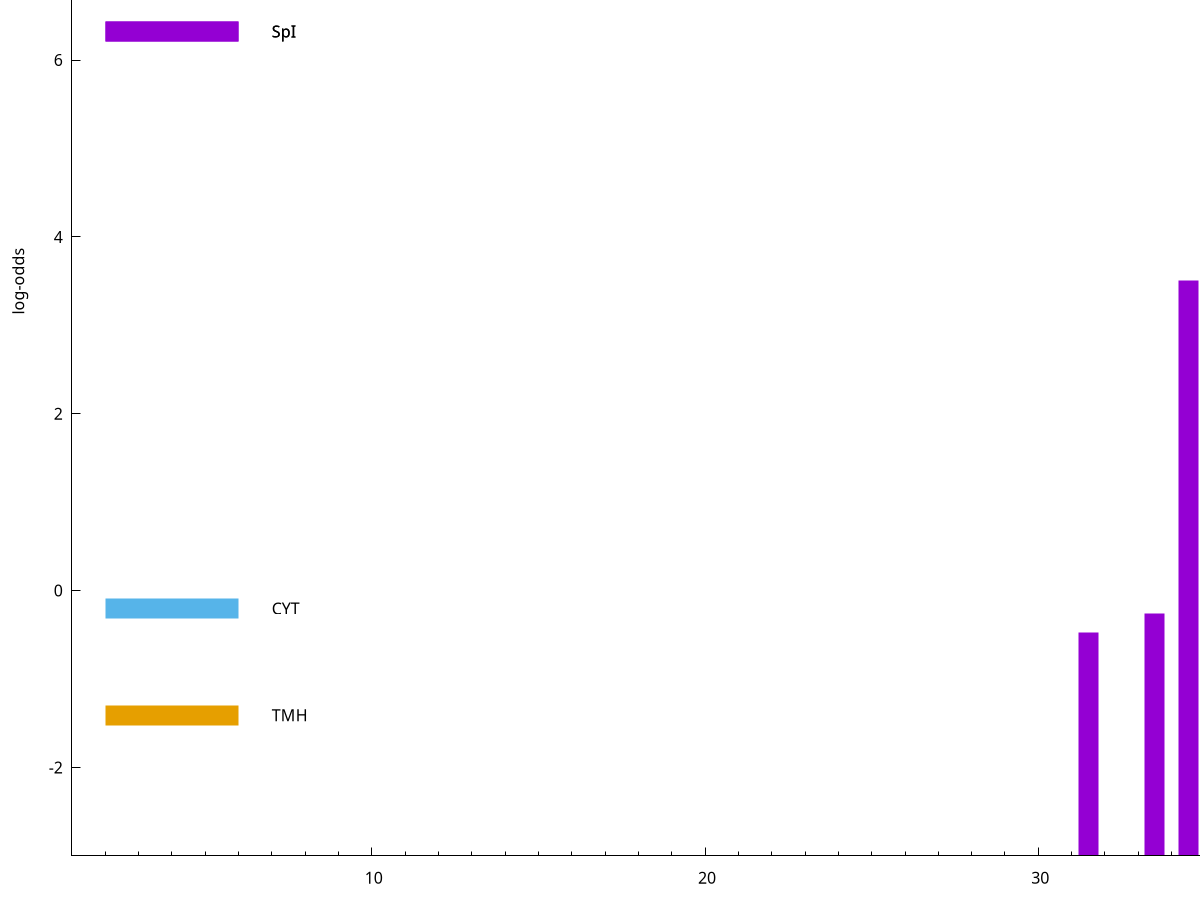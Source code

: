 set title "LipoP predictions for SRR3987123.gff"
set size 2., 1.4
set xrange [1:70] 
set mxtics 10
set yrange [-3:10]
set y2range [0:13]
set ylabel "log-odds"
set term postscript eps color solid "Helvetica" 30
set output "SRR3987123.gff22.eps"
set arrow from 2,6.3216 to 6,6.3216 nohead lt 1 lw 20
set label "SpI" at 7,6.3216
set arrow from 2,-0.200913 to 6,-0.200913 nohead lt 3 lw 20
set label "CYT" at 7,-0.200913
set arrow from 2,-1.41049 to 6,-1.41049 nohead lt 4 lw 20
set label "TMH" at 7,-1.41049
set arrow from 2,6.3216 to 6,6.3216 nohead lt 1 lw 20
set label "SpI" at 7,6.3216
# NOTE: The scores below are the log-odds scores with the threshold
# NOTE: subtracted (a hack to make gnuplot make the histogram all
# NOTE: look nice).
plot "-" axes x1y2 title "" with impulses lt 1 lw 20
36.500000 8.479750
34.500000 6.507670
42.500000 6.091930
39.500000 5.407320
37.500000 5.116310
40.500000 4.024180
38.500000 3.888657
33.500000 2.743058
31.500000 2.529616
41.500000 1.145780
e
exit
